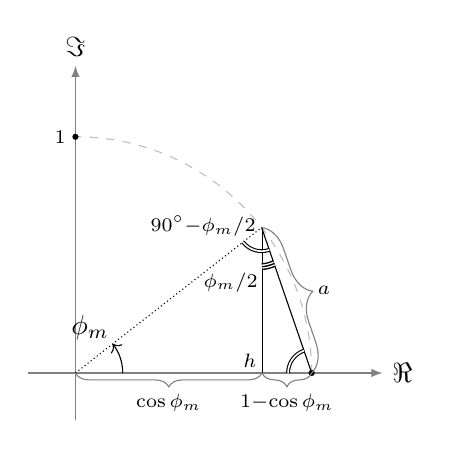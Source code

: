 ﻿\begin{tikzpicture} [scale=3]

% Assi
	\draw[-latex, gray] (-0.2, 0) -- (1.3, 0) node[right, black] {$\Re$};
	\draw[-latex, gray] (0, -0.2) -- (0, 1.3) node[above, black] {$\Im$};
% Circonferenza
	\draw [color=lightgray, dashed] (1,0) arc [start angle=0,end angle=90,x radius=1,y radius=1];
	\filldraw (1, 0) circle (0.3pt);
	\filldraw (0, 1) circle (0.3pt) node (one) [left] {$\scriptstyle 1$};
% Margine di fase
	\draw [densely dotted] (0, 0) -- (38:1);
	\draw [->] (0.2,0) arc [start angle=0,end angle=38,x radius=0.2,y radius=0.2]
		node [above left=-3pt] {$\phi_m$};
% Altezza
	\draw (38:1) -| (0.79, 0) node (h) [above left=-2pt, black] {$\scriptstyle h$};
% Base
	\draw (38:1) -- (1, 0);
	\draw [decorate, decoration={brace, amplitude=10pt}, gray] (38:1) -- (1, 0)
		node [black, pos=0.43, right=9pt] {$\scriptstyle a$};
% Angoli isosceli
	\draw [double] (38:0.9) arc [start angle=-142,end angle=-71,x radius=0.1,y radius=0.1]
		node [above left=2pt] {$\scriptstyle 90^\circ - \phi_m/2$};
	\draw [double] (0.9, 0) arc [start angle=180,end angle=109,x radius=0.1,y radius=0.1];
% Angolo al vertice
	\tikzset{
	    triple/.style args={[#1] in [#2] in [#3]}{
	        #1,preaction={preaction={draw,#3},draw,#2}
	    }
	}
	\draw [triple={[line width=0.5pt,black] in [line width=1.5pt,white] in [line width=2.5pt,black]}]
		(0.79, 0.45) arc [start angle=275,end angle=294,x radius=0.16,y radius=0.16]
		node [very near start, below left=-2pt] {$\scriptstyle \phi_m/2$};
% Segmenti semiasse reale
	\draw [decorate, decoration={brace, amplitude=5pt}, gray] (0.79, 0) -- (0, 0)
		node [black, pos=0.5, below=4pt] {$\scriptstyle \cos{\phi_m}$};
	\draw [decorate, decoration={brace, amplitude=5pt}, gray] (1, 0) -- (0.79, 0)
		node [black, pos=0.5, below=4pt] {$\scriptstyle 1-\cos{\phi_m}$};
\end{tikzpicture}